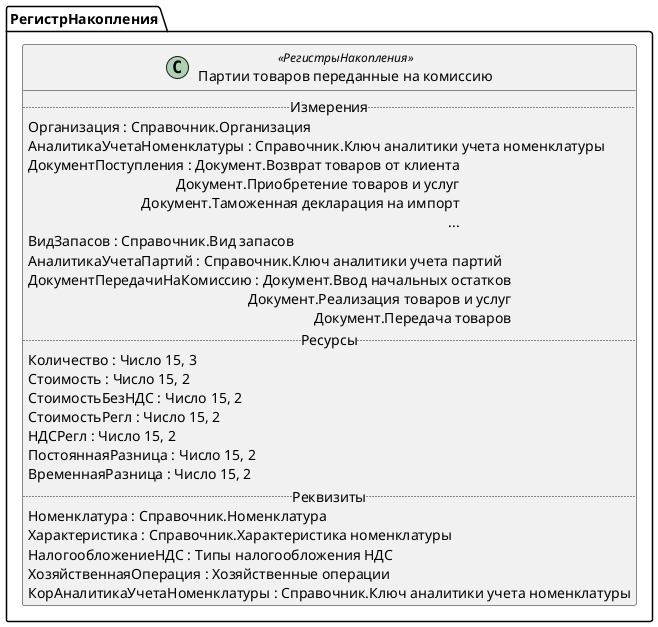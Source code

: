 ﻿@startuml ПартииТоваровПереданныеНаКомиссию
'!include templates.wsd
'..\include templates.wsd
class РегистрНакопления.ПартииТоваровПереданныеНаКомиссию as "Партии товаров переданные на комиссию" <<РегистрыНакопления>>
{
..Измерения..
Организация : Справочник.Организация
АналитикаУчетаНоменклатуры : Справочник.Ключ аналитики учета номенклатуры
ДокументПоступления : Документ.Возврат товаров от клиента\rДокумент.Приобретение товаров и услуг\rДокумент.Таможенная декларация на импорт\r...
ВидЗапасов : Справочник.Вид запасов
АналитикаУчетаПартий : Справочник.Ключ аналитики учета партий
ДокументПередачиНаКомиссию : Документ.Ввод начальных остатков\rДокумент.Реализация товаров и услуг\rДокумент.Передача товаров
..Ресурсы..
Количество : Число 15, 3
Стоимость : Число 15, 2
СтоимостьБезНДС : Число 15, 2
СтоимостьРегл : Число 15, 2
НДСРегл : Число 15, 2
ПостояннаяРазница : Число 15, 2
ВременнаяРазница : Число 15, 2
..Реквизиты..
Номенклатура : Справочник.Номенклатура
Характеристика : Справочник.Характеристика номенклатуры
НалогообложениеНДС : Типы налогообложения НДС
ХозяйственнаяОперация : Хозяйственные операции
КорАналитикаУчетаНоменклатуры : Справочник.Ключ аналитики учета номенклатуры
}
@enduml
